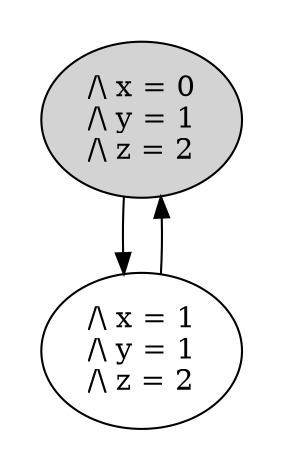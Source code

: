 strict digraph DiskGraph {
nodesep=0.35;
subgraph cluster_graph {
color="white";
-6583743856474693073 [label="/\\ x = 0\n/\\ y = 1\n/\\ z = 2",style = filled]
-6583743856474693073 -> 912784813309091930 [label="",color="black",fontcolor="black"];
912784813309091930 [label="/\\ x = 1\n/\\ y = 1\n/\\ z = 2"];
912784813309091930 -> -6583743856474693073 [label="",color="black",fontcolor="black"];
{rank = same; -6583743856474693073;}
{rank = same; 912784813309091930;}
}
}